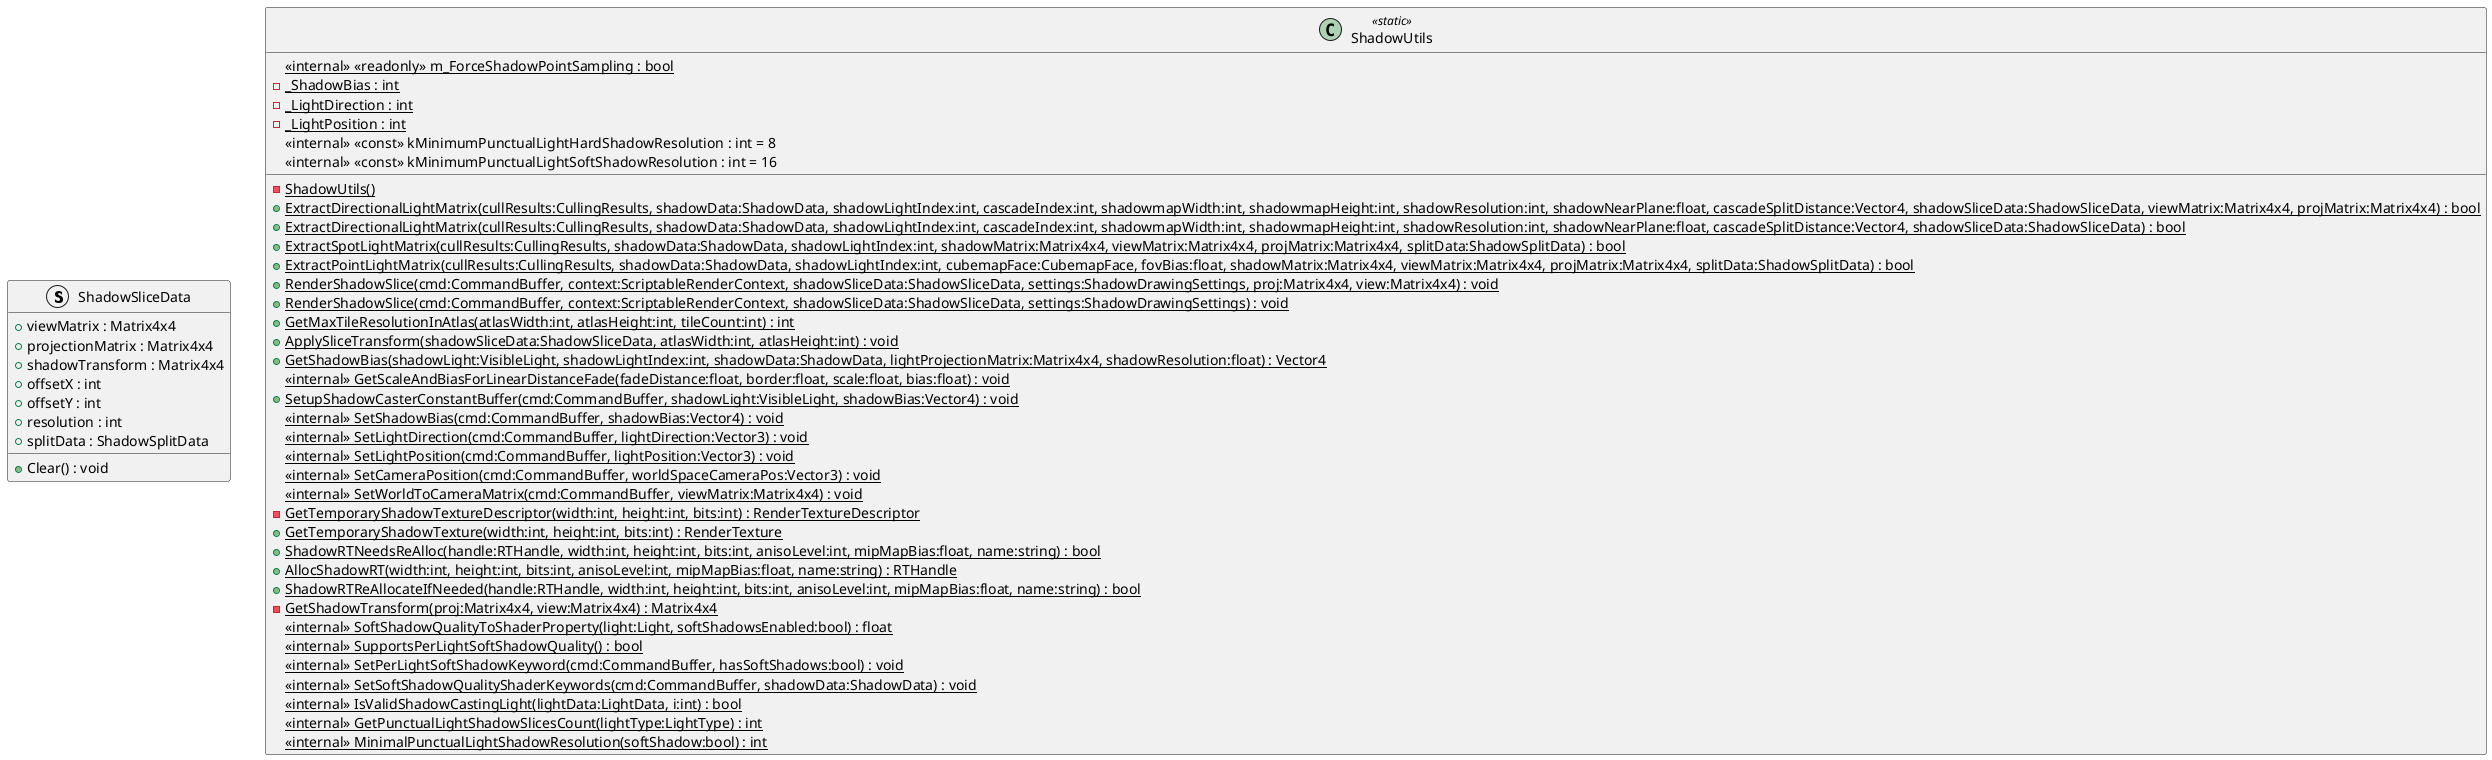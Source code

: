 @startuml
struct ShadowSliceData {
    + viewMatrix : Matrix4x4
    + projectionMatrix : Matrix4x4
    + shadowTransform : Matrix4x4
    + offsetX : int
    + offsetY : int
    + resolution : int
    + splitData : ShadowSplitData
    + Clear() : void
}
class ShadowUtils <<static>> {
    <<internal>> {static} <<readonly>> m_ForceShadowPointSampling : bool
    {static} - ShadowUtils()
    + {static} ExtractDirectionalLightMatrix(cullResults:CullingResults, shadowData:ShadowData, shadowLightIndex:int, cascadeIndex:int, shadowmapWidth:int, shadowmapHeight:int, shadowResolution:int, shadowNearPlane:float, cascadeSplitDistance:Vector4, shadowSliceData:ShadowSliceData, viewMatrix:Matrix4x4, projMatrix:Matrix4x4) : bool
    + {static} ExtractDirectionalLightMatrix(cullResults:CullingResults, shadowData:ShadowData, shadowLightIndex:int, cascadeIndex:int, shadowmapWidth:int, shadowmapHeight:int, shadowResolution:int, shadowNearPlane:float, cascadeSplitDistance:Vector4, shadowSliceData:ShadowSliceData) : bool
    + {static} ExtractSpotLightMatrix(cullResults:CullingResults, shadowData:ShadowData, shadowLightIndex:int, shadowMatrix:Matrix4x4, viewMatrix:Matrix4x4, projMatrix:Matrix4x4, splitData:ShadowSplitData) : bool
    + {static} ExtractPointLightMatrix(cullResults:CullingResults, shadowData:ShadowData, shadowLightIndex:int, cubemapFace:CubemapFace, fovBias:float, shadowMatrix:Matrix4x4, viewMatrix:Matrix4x4, projMatrix:Matrix4x4, splitData:ShadowSplitData) : bool
    + {static} RenderShadowSlice(cmd:CommandBuffer, context:ScriptableRenderContext, shadowSliceData:ShadowSliceData, settings:ShadowDrawingSettings, proj:Matrix4x4, view:Matrix4x4) : void
    + {static} RenderShadowSlice(cmd:CommandBuffer, context:ScriptableRenderContext, shadowSliceData:ShadowSliceData, settings:ShadowDrawingSettings) : void
    + {static} GetMaxTileResolutionInAtlas(atlasWidth:int, atlasHeight:int, tileCount:int) : int
    + {static} ApplySliceTransform(shadowSliceData:ShadowSliceData, atlasWidth:int, atlasHeight:int) : void
    + {static} GetShadowBias(shadowLight:VisibleLight, shadowLightIndex:int, shadowData:ShadowData, lightProjectionMatrix:Matrix4x4, shadowResolution:float) : Vector4
    <<internal>> {static} GetScaleAndBiasForLinearDistanceFade(fadeDistance:float, border:float, scale:float, bias:float) : void
    - {static} _ShadowBias : int
    - {static} _LightDirection : int
    - {static} _LightPosition : int
    + {static} SetupShadowCasterConstantBuffer(cmd:CommandBuffer, shadowLight:VisibleLight, shadowBias:Vector4) : void
    <<internal>> {static} SetShadowBias(cmd:CommandBuffer, shadowBias:Vector4) : void
    <<internal>> {static} SetLightDirection(cmd:CommandBuffer, lightDirection:Vector3) : void
    <<internal>> {static} SetLightPosition(cmd:CommandBuffer, lightPosition:Vector3) : void
    <<internal>> {static} SetCameraPosition(cmd:CommandBuffer, worldSpaceCameraPos:Vector3) : void
    <<internal>> {static} SetWorldToCameraMatrix(cmd:CommandBuffer, viewMatrix:Matrix4x4) : void
    - {static} GetTemporaryShadowTextureDescriptor(width:int, height:int, bits:int) : RenderTextureDescriptor
    + {static} GetTemporaryShadowTexture(width:int, height:int, bits:int) : RenderTexture
    + {static} ShadowRTNeedsReAlloc(handle:RTHandle, width:int, height:int, bits:int, anisoLevel:int, mipMapBias:float, name:string) : bool
    + {static} AllocShadowRT(width:int, height:int, bits:int, anisoLevel:int, mipMapBias:float, name:string) : RTHandle
    + {static} ShadowRTReAllocateIfNeeded(handle:RTHandle, width:int, height:int, bits:int, anisoLevel:int, mipMapBias:float, name:string) : bool
    {static} - GetShadowTransform(proj:Matrix4x4, view:Matrix4x4) : Matrix4x4
    <<internal>> {static} SoftShadowQualityToShaderProperty(light:Light, softShadowsEnabled:bool) : float
    <<internal>> {static} SupportsPerLightSoftShadowQuality() : bool
    <<internal>> {static} SetPerLightSoftShadowKeyword(cmd:CommandBuffer, hasSoftShadows:bool) : void
    <<internal>> {static} SetSoftShadowQualityShaderKeywords(cmd:CommandBuffer, shadowData:ShadowData) : void
    <<internal>> {static} IsValidShadowCastingLight(lightData:LightData, i:int) : bool
    <<internal>> {static} GetPunctualLightShadowSlicesCount(lightType:LightType) : int
    <<internal>> <<const>> kMinimumPunctualLightHardShadowResolution : int = 8
    <<internal>> <<const>> kMinimumPunctualLightSoftShadowResolution : int = 16
    <<internal>> {static} MinimalPunctualLightShadowResolution(softShadow:bool) : int
}
@enduml
